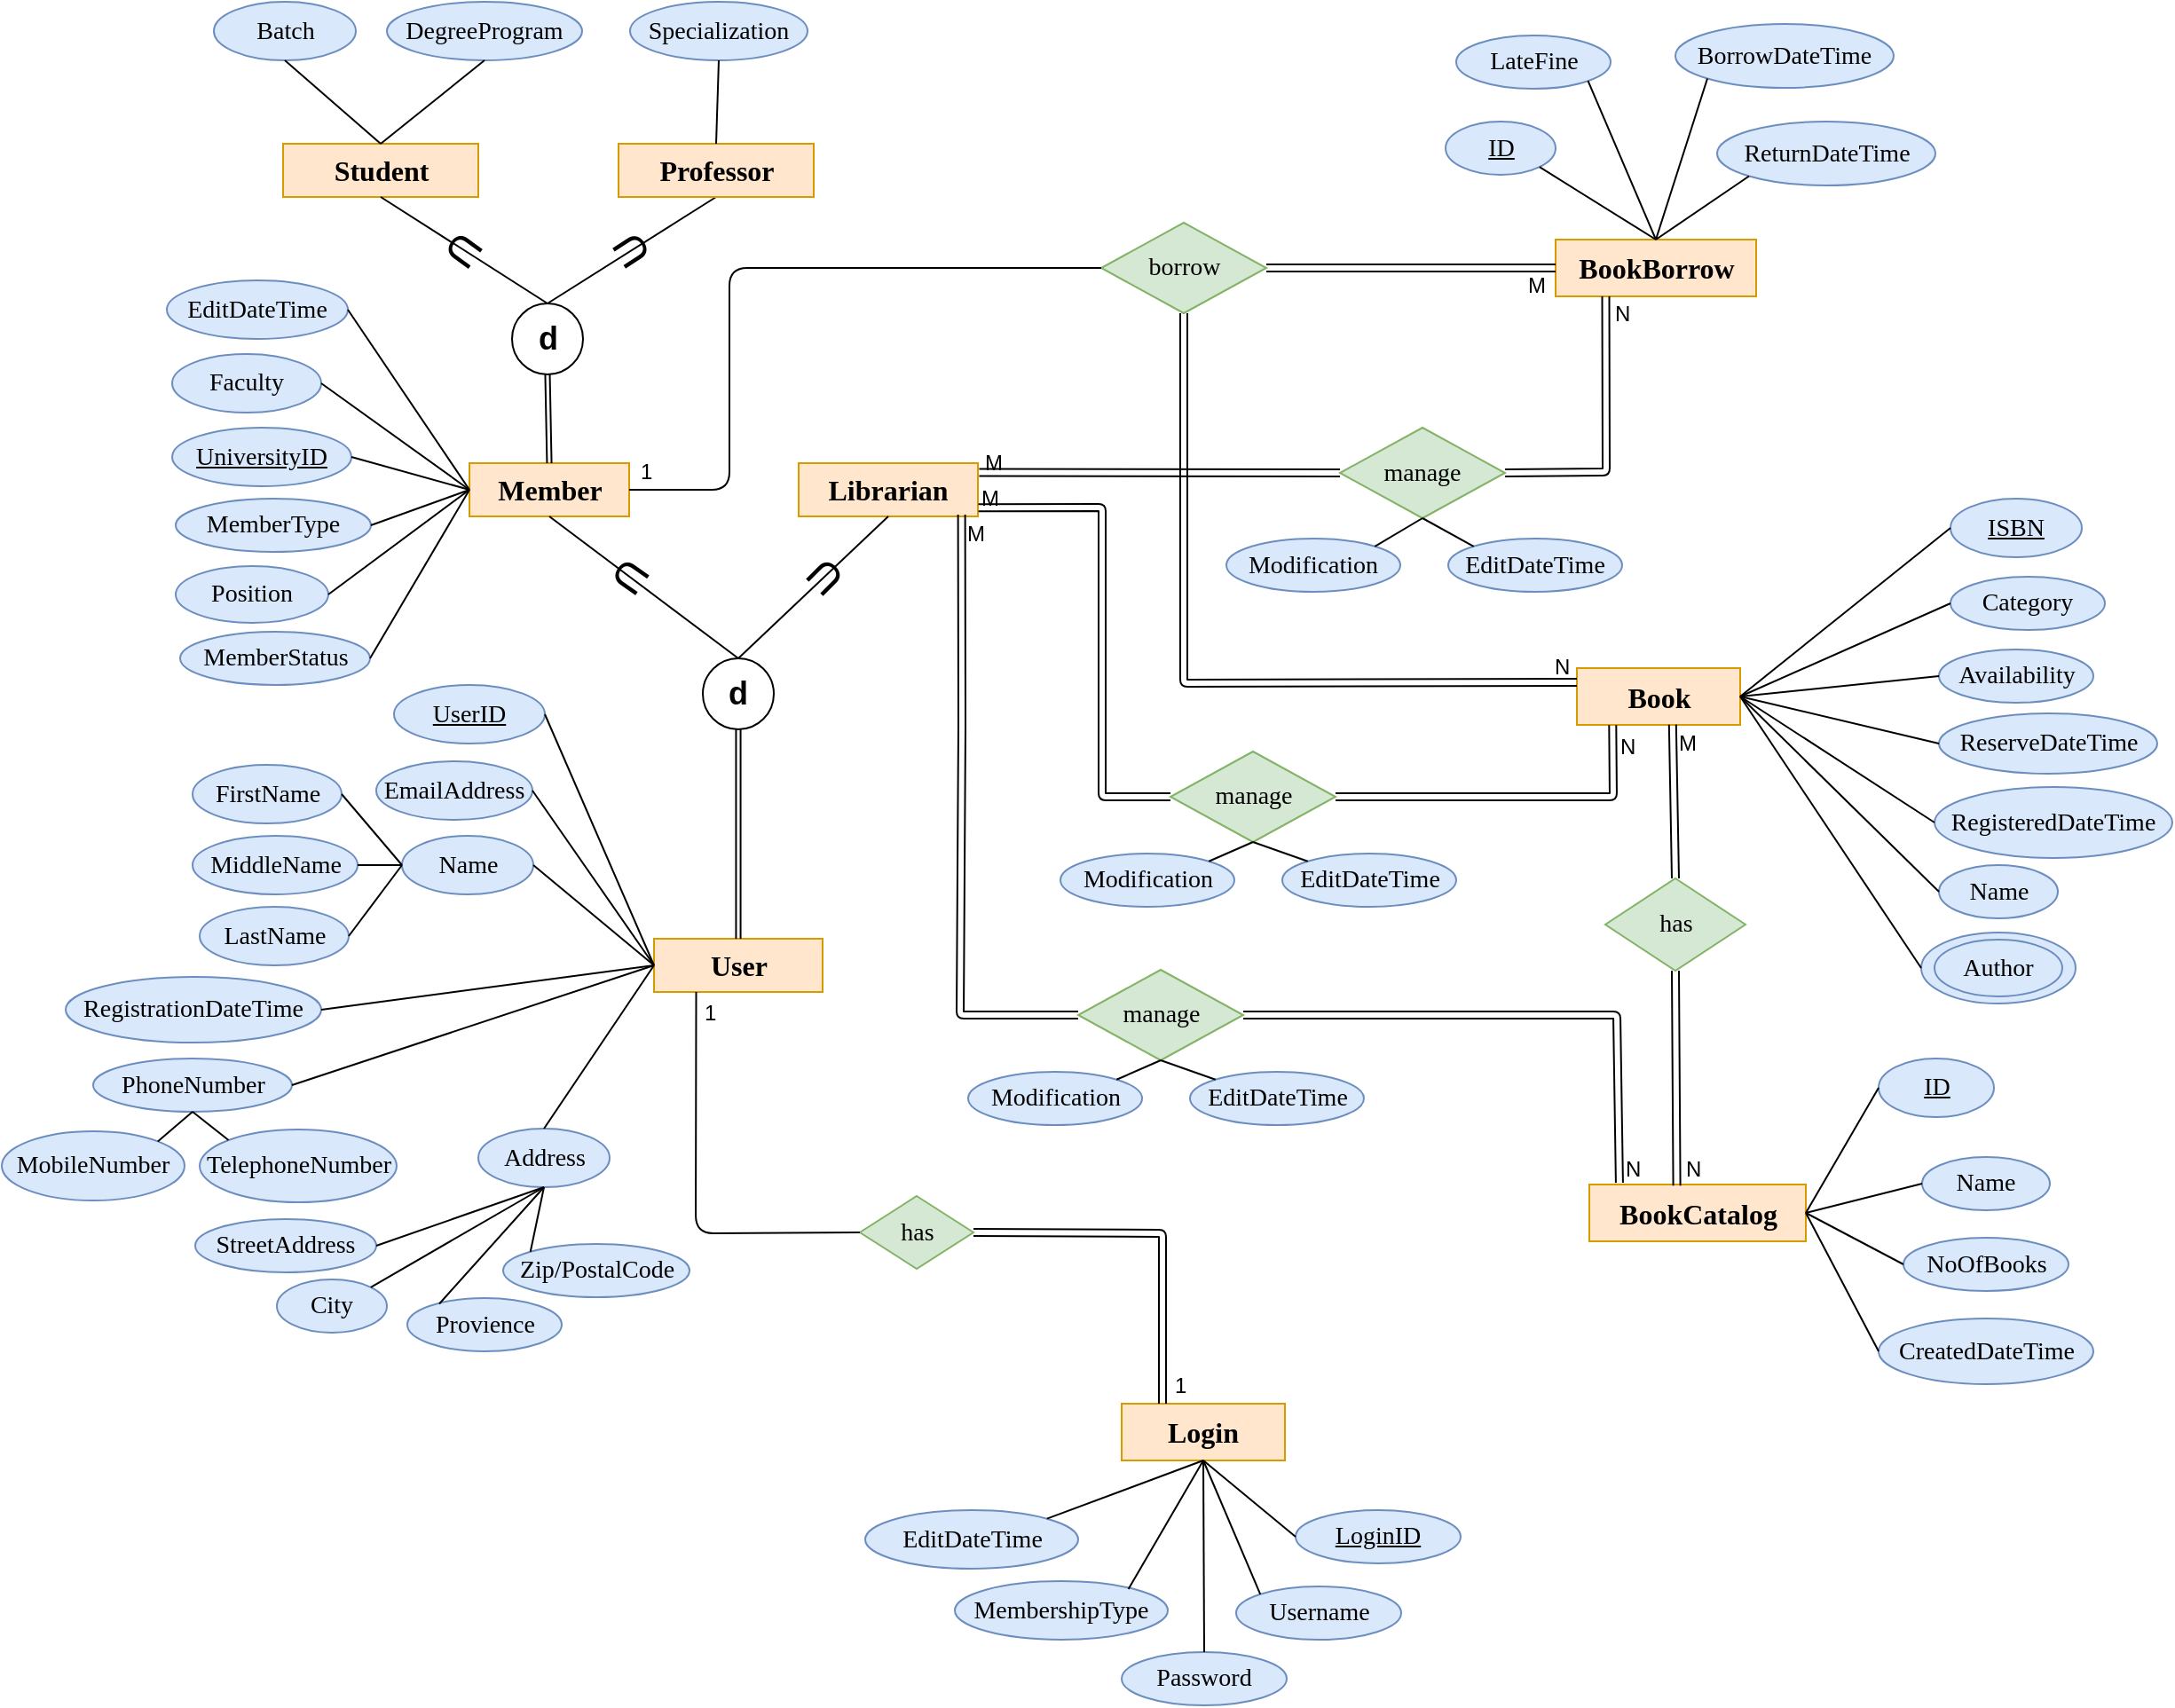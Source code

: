 <mxfile version="12.2.2" type="device" pages="1"><diagram id="SJPYlTRgL_fRr1sSaaFf" name="Page-1"><mxGraphModel dx="805" dy="2462" grid="1" gridSize="10" guides="1" tooltips="1" connect="1" arrows="1" fold="1" page="1" pageScale="1" pageWidth="1250" pageHeight="1000" math="0" shadow="0"><root><mxCell id="0"/><mxCell id="1" parent="0"/><mxCell id="K8AXqXCCNURyoByVqQwk-1" value="User" style="rounded=0;whiteSpace=wrap;html=1;fontFamily=Times New Roman;fontSize=16;fillColor=#ffe6cc;strokeColor=#d79b00;fontStyle=1" parent="1" vertex="1"><mxGeometry x="376.5" y="-1452" width="95" height="30" as="geometry"/></mxCell><mxCell id="K8AXqXCCNURyoByVqQwk-73" value="Student" style="rounded=0;whiteSpace=wrap;html=1;fontFamily=Times New Roman;fontSize=16;fillColor=#ffe6cc;strokeColor=#d79b00;fontStyle=1" parent="1" vertex="1"><mxGeometry x="167.5" y="-1900" width="110" height="30" as="geometry"/></mxCell><mxCell id="K8AXqXCCNURyoByVqQwk-75" value="&lt;b&gt;&lt;font style=&quot;font-size: 18px&quot;&gt;d&lt;/font&gt;&lt;/b&gt;" style="ellipse;whiteSpace=wrap;html=1;aspect=fixed;" parent="1" vertex="1"><mxGeometry x="404" y="-1610" width="40" height="40" as="geometry"/></mxCell><mxCell id="K8AXqXCCNURyoByVqQwk-76" value="" style="shape=link;html=1;exitX=0.5;exitY=0;exitDx=0;exitDy=0;entryX=0.5;entryY=1;entryDx=0;entryDy=0;width=2.558;" parent="1" source="K8AXqXCCNURyoByVqQwk-1" target="K8AXqXCCNURyoByVqQwk-75" edge="1"><mxGeometry width="50" height="50" relative="1" as="geometry"><mxPoint x="414.5" y="-1497.5" as="sourcePoint"/><mxPoint x="675.5" y="-1659.5" as="targetPoint"/></mxGeometry></mxCell><mxCell id="K8AXqXCCNURyoByVqQwk-77" value="" style="endArrow=none;html=1;exitX=0.5;exitY=0;exitDx=0;exitDy=0;entryX=0.5;entryY=1;entryDx=0;entryDy=0;" parent="1" source="9V0ZGTmHOOBLSpqEcaeH-15" target="9V0ZGTmHOOBLSpqEcaeH-3" edge="1"><mxGeometry width="50" height="50" relative="1" as="geometry"><mxPoint x="555.5" y="-1609.5" as="sourcePoint"/><mxPoint x="504.5" y="-1682.5" as="targetPoint"/></mxGeometry></mxCell><mxCell id="K8AXqXCCNURyoByVqQwk-78" value="" style="endArrow=none;html=1;exitX=0.5;exitY=0;exitDx=0;exitDy=0;entryX=0.5;entryY=1;entryDx=0;entryDy=0;" parent="1" source="9V0ZGTmHOOBLSpqEcaeH-15" target="K8AXqXCCNURyoByVqQwk-73" edge="1"><mxGeometry width="50" height="50" relative="1" as="geometry"><mxPoint x="395.5" y="-1619.5" as="sourcePoint"/><mxPoint x="445.5" y="-1669.5" as="targetPoint"/></mxGeometry></mxCell><mxCell id="K8AXqXCCNURyoByVqQwk-79" value="&lt;font style=&quot;font-size: 24px&quot;&gt;U&lt;/font&gt;" style="text;html=1;strokeColor=none;fillColor=none;align=center;verticalAlign=middle;whiteSpace=wrap;rounded=0;rotation=-123;" parent="1" vertex="1"><mxGeometry x="344" y="-1850" width="40" height="20" as="geometry"/></mxCell><mxCell id="9V0ZGTmHOOBLSpqEcaeH-3" value="Professor" style="rounded=0;whiteSpace=wrap;html=1;fontFamily=Times New Roman;fontSize=16;fillColor=#ffe6cc;strokeColor=#d79b00;fontStyle=1" parent="1" vertex="1"><mxGeometry x="356.5" y="-1900" width="110" height="30" as="geometry"/></mxCell><mxCell id="9V0ZGTmHOOBLSpqEcaeH-4" value="Librarian" style="rounded=0;whiteSpace=wrap;html=1;fontFamily=Times New Roman;fontSize=16;fillColor=#ffe6cc;strokeColor=#d79b00;fontStyle=1" parent="1" vertex="1"><mxGeometry x="458" y="-1720" width="101" height="30" as="geometry"/></mxCell><mxCell id="9V0ZGTmHOOBLSpqEcaeH-7" value="" style="endArrow=none;html=1;entryX=0.5;entryY=1;entryDx=0;entryDy=0;exitX=0.5;exitY=0;exitDx=0;exitDy=0;" parent="1" source="K8AXqXCCNURyoByVqQwk-75" target="9V0ZGTmHOOBLSpqEcaeH-4" edge="1"><mxGeometry width="50" height="50" relative="1" as="geometry"><mxPoint x="439" y="-1610" as="sourcePoint"/><mxPoint x="434.0" y="-1690" as="targetPoint"/></mxGeometry></mxCell><mxCell id="9V0ZGTmHOOBLSpqEcaeH-8" value="&lt;font style=&quot;font-size: 24px&quot;&gt;U&lt;/font&gt;" style="text;html=1;strokeColor=none;fillColor=none;align=center;verticalAlign=middle;whiteSpace=wrap;rounded=0;rotation=-135;direction=south;" parent="1" vertex="1"><mxGeometry x="463" y="-1676" width="20" height="40" as="geometry"/></mxCell><mxCell id="9V0ZGTmHOOBLSpqEcaeH-9" value="Batch" style="ellipse;whiteSpace=wrap;html=1;fontFamily=Times New Roman;fontSize=14;fillColor=#dae8fc;strokeColor=#6c8ebf;" parent="1" vertex="1"><mxGeometry x="128.5" y="-1980" width="80" height="33" as="geometry"/></mxCell><mxCell id="9V0ZGTmHOOBLSpqEcaeH-10" value="DegreeProgram" style="ellipse;whiteSpace=wrap;html=1;fontFamily=Times New Roman;fontSize=14;fillColor=#dae8fc;strokeColor=#6c8ebf;" parent="1" vertex="1"><mxGeometry x="226" y="-1980" width="110" height="33" as="geometry"/></mxCell><mxCell id="9V0ZGTmHOOBLSpqEcaeH-11" value="Specialization" style="ellipse;whiteSpace=wrap;html=1;fontFamily=Times New Roman;fontSize=14;fillColor=#dae8fc;strokeColor=#6c8ebf;" parent="1" vertex="1"><mxGeometry x="363" y="-1980" width="100" height="33" as="geometry"/></mxCell><mxCell id="9V0ZGTmHOOBLSpqEcaeH-12" value="Member" style="rounded=0;whiteSpace=wrap;html=1;fontFamily=Times New Roman;fontSize=16;fillColor=#ffe6cc;strokeColor=#d79b00;fontStyle=1" parent="1" vertex="1"><mxGeometry x="272.5" y="-1720" width="90" height="30" as="geometry"/></mxCell><mxCell id="9V0ZGTmHOOBLSpqEcaeH-13" value="" style="endArrow=none;html=1;exitX=0.5;exitY=0;exitDx=0;exitDy=0;entryX=0.5;entryY=1;entryDx=0;entryDy=0;" parent="1" source="K8AXqXCCNURyoByVqQwk-75" target="9V0ZGTmHOOBLSpqEcaeH-12" edge="1"><mxGeometry width="50" height="50" relative="1" as="geometry"><mxPoint x="199.5" y="-1650" as="sourcePoint"/><mxPoint x="434" y="-1690" as="targetPoint"/></mxGeometry></mxCell><mxCell id="K8AXqXCCNURyoByVqQwk-80" value="&lt;font style=&quot;font-size: 24px&quot;&gt;U&lt;/font&gt;" style="text;html=1;strokeColor=none;fillColor=none;align=center;verticalAlign=middle;whiteSpace=wrap;rounded=0;rotation=125;" parent="1" vertex="1"><mxGeometry x="343" y="-1666" width="40" height="20" as="geometry"/></mxCell><mxCell id="9V0ZGTmHOOBLSpqEcaeH-15" value="&lt;b&gt;&lt;font style=&quot;font-size: 18px&quot;&gt;d&lt;/font&gt;&lt;/b&gt;" style="ellipse;whiteSpace=wrap;html=1;aspect=fixed;" parent="1" vertex="1"><mxGeometry x="296.5" y="-1810" width="40" height="40" as="geometry"/></mxCell><mxCell id="9V0ZGTmHOOBLSpqEcaeH-16" value="" style="shape=link;html=1;exitX=0.5;exitY=0;exitDx=0;exitDy=0;entryX=0.5;entryY=1;entryDx=0;entryDy=0;width=2.558;" parent="1" source="9V0ZGTmHOOBLSpqEcaeH-12" target="9V0ZGTmHOOBLSpqEcaeH-15" edge="1"><mxGeometry width="50" height="50" relative="1" as="geometry"><mxPoint x="179" y="-1613.5" as="sourcePoint"/><mxPoint x="430.5" y="-1775.5" as="targetPoint"/></mxGeometry></mxCell><mxCell id="9V0ZGTmHOOBLSpqEcaeH-18" value="&lt;font style=&quot;font-size: 24px&quot;&gt;U&lt;/font&gt;" style="text;html=1;strokeColor=none;fillColor=none;align=center;verticalAlign=middle;whiteSpace=wrap;rounded=0;rotation=126;" parent="1" vertex="1"><mxGeometry x="249" y="-1850" width="40" height="20" as="geometry"/></mxCell><mxCell id="9V0ZGTmHOOBLSpqEcaeH-19" value="Faculty" style="ellipse;whiteSpace=wrap;html=1;fontFamily=Times New Roman;fontSize=14;fillColor=#dae8fc;strokeColor=#6c8ebf;" parent="1" vertex="1"><mxGeometry x="105" y="-1781.5" width="84" height="33" as="geometry"/></mxCell><mxCell id="9V0ZGTmHOOBLSpqEcaeH-20" value="" style="endArrow=none;html=1;exitX=0;exitY=0.5;exitDx=0;exitDy=0;entryX=1;entryY=0.5;entryDx=0;entryDy=0;" parent="1" source="9V0ZGTmHOOBLSpqEcaeH-12" target="9V0ZGTmHOOBLSpqEcaeH-19" edge="1"><mxGeometry width="50" height="50" relative="1" as="geometry"><mxPoint x="434" y="-1600" as="sourcePoint"/><mxPoint x="326.5" y="-1670" as="targetPoint"/></mxGeometry></mxCell><mxCell id="9V0ZGTmHOOBLSpqEcaeH-22" value="&lt;u&gt;UniversityID&lt;/u&gt;" style="ellipse;whiteSpace=wrap;html=1;fontFamily=Times New Roman;fontSize=14;fillColor=#dae8fc;strokeColor=#6c8ebf;" parent="1" vertex="1"><mxGeometry x="105" y="-1740" width="101" height="33" as="geometry"/></mxCell><mxCell id="9V0ZGTmHOOBLSpqEcaeH-23" value="" style="endArrow=none;html=1;exitX=0;exitY=0.5;exitDx=0;exitDy=0;entryX=1;entryY=0.5;entryDx=0;entryDy=0;" parent="1" source="9V0ZGTmHOOBLSpqEcaeH-12" target="9V0ZGTmHOOBLSpqEcaeH-22" edge="1"><mxGeometry width="50" height="50" relative="1" as="geometry"><mxPoint x="277.0" y="-1690" as="sourcePoint"/><mxPoint x="252.0" y="-1726.5" as="targetPoint"/></mxGeometry></mxCell><mxCell id="9V0ZGTmHOOBLSpqEcaeH-24" value="Name" style="ellipse;whiteSpace=wrap;html=1;fontFamily=Times New Roman;fontSize=14;fillColor=#dae8fc;strokeColor=#6c8ebf;" parent="1" vertex="1"><mxGeometry x="234.5" y="-1510" width="74" height="33" as="geometry"/></mxCell><mxCell id="9V0ZGTmHOOBLSpqEcaeH-25" value="FirstName" style="ellipse;whiteSpace=wrap;html=1;fontFamily=Times New Roman;fontSize=14;fillColor=#dae8fc;strokeColor=#6c8ebf;" parent="1" vertex="1"><mxGeometry x="116.5" y="-1550" width="84" height="33" as="geometry"/></mxCell><mxCell id="9V0ZGTmHOOBLSpqEcaeH-26" value="MiddleName" style="ellipse;whiteSpace=wrap;html=1;fontFamily=Times New Roman;fontSize=14;fillColor=#dae8fc;strokeColor=#6c8ebf;" parent="1" vertex="1"><mxGeometry x="116.5" y="-1510" width="93" height="33" as="geometry"/></mxCell><mxCell id="9V0ZGTmHOOBLSpqEcaeH-27" value="LastName" style="ellipse;whiteSpace=wrap;html=1;fontFamily=Times New Roman;fontSize=14;fillColor=#dae8fc;strokeColor=#6c8ebf;" parent="1" vertex="1"><mxGeometry x="120.5" y="-1470" width="84" height="33" as="geometry"/></mxCell><mxCell id="9V0ZGTmHOOBLSpqEcaeH-28" value="MemberStatus" style="ellipse;whiteSpace=wrap;html=1;fontFamily=Times New Roman;fontSize=14;fillColor=#dae8fc;strokeColor=#6c8ebf;" parent="1" vertex="1"><mxGeometry x="109.5" y="-1625" width="107" height="30" as="geometry"/></mxCell><mxCell id="9V0ZGTmHOOBLSpqEcaeH-29" value="Address" style="ellipse;whiteSpace=wrap;html=1;fontFamily=Times New Roman;fontSize=14;fillColor=#dae8fc;strokeColor=#6c8ebf;" parent="1" vertex="1"><mxGeometry x="277.5" y="-1345" width="74" height="33" as="geometry"/></mxCell><mxCell id="9V0ZGTmHOOBLSpqEcaeH-32" value="StreetAddress" style="ellipse;whiteSpace=wrap;html=1;fontFamily=Times New Roman;fontSize=14;fillColor=#dae8fc;strokeColor=#6c8ebf;" parent="1" vertex="1"><mxGeometry x="118" y="-1294" width="102" height="30" as="geometry"/></mxCell><mxCell id="9V0ZGTmHOOBLSpqEcaeH-33" value="City" style="ellipse;whiteSpace=wrap;html=1;fontFamily=Times New Roman;fontSize=14;fillColor=#dae8fc;strokeColor=#6c8ebf;" parent="1" vertex="1"><mxGeometry x="164" y="-1260" width="62" height="30" as="geometry"/></mxCell><mxCell id="9V0ZGTmHOOBLSpqEcaeH-34" value="Provience" style="ellipse;whiteSpace=wrap;html=1;fontFamily=Times New Roman;fontSize=14;fillColor=#dae8fc;strokeColor=#6c8ebf;" parent="1" vertex="1"><mxGeometry x="237.5" y="-1249.5" width="87" height="30" as="geometry"/></mxCell><mxCell id="9V0ZGTmHOOBLSpqEcaeH-35" value="Zip/PostalCode" style="ellipse;whiteSpace=wrap;html=1;fontFamily=Times New Roman;fontSize=14;fillColor=#dae8fc;strokeColor=#6c8ebf;" parent="1" vertex="1"><mxGeometry x="291.5" y="-1280" width="105" height="30" as="geometry"/></mxCell><mxCell id="9V0ZGTmHOOBLSpqEcaeH-36" value="" style="endArrow=none;html=1;exitX=0.207;exitY=0.108;exitDx=0;exitDy=0;entryX=0.5;entryY=1;entryDx=0;entryDy=0;exitPerimeter=0;" parent="1" source="9V0ZGTmHOOBLSpqEcaeH-34" target="9V0ZGTmHOOBLSpqEcaeH-29" edge="1"><mxGeometry width="50" height="50" relative="1" as="geometry"><mxPoint x="239.5" y="-1516.5" as="sourcePoint"/><mxPoint x="132" y="-1586.5" as="targetPoint"/></mxGeometry></mxCell><mxCell id="9V0ZGTmHOOBLSpqEcaeH-37" value="" style="endArrow=none;html=1;exitX=0;exitY=0;exitDx=0;exitDy=0;entryX=0.5;entryY=1;entryDx=0;entryDy=0;" parent="1" source="9V0ZGTmHOOBLSpqEcaeH-35" target="9V0ZGTmHOOBLSpqEcaeH-29" edge="1"><mxGeometry width="50" height="50" relative="1" as="geometry"><mxPoint x="307.509" y="-1233.26" as="sourcePoint"/><mxPoint x="281.5" y="-1297.0" as="targetPoint"/></mxGeometry></mxCell><mxCell id="9V0ZGTmHOOBLSpqEcaeH-38" value="" style="endArrow=none;html=1;exitX=1;exitY=0;exitDx=0;exitDy=0;entryX=0.5;entryY=1;entryDx=0;entryDy=0;" parent="1" source="9V0ZGTmHOOBLSpqEcaeH-33" target="9V0ZGTmHOOBLSpqEcaeH-29" edge="1"><mxGeometry width="50" height="50" relative="1" as="geometry"><mxPoint x="333.261" y="-1271.928" as="sourcePoint"/><mxPoint x="281.5" y="-1297.0" as="targetPoint"/></mxGeometry></mxCell><mxCell id="9V0ZGTmHOOBLSpqEcaeH-39" value="" style="endArrow=none;html=1;exitX=1;exitY=0.5;exitDx=0;exitDy=0;entryX=0.5;entryY=1;entryDx=0;entryDy=0;" parent="1" source="9V0ZGTmHOOBLSpqEcaeH-32" target="9V0ZGTmHOOBLSpqEcaeH-29" edge="1"><mxGeometry width="50" height="50" relative="1" as="geometry"><mxPoint x="267.57" y="-1232.034" as="sourcePoint"/><mxPoint x="281.5" y="-1297.0" as="targetPoint"/></mxGeometry></mxCell><mxCell id="9V0ZGTmHOOBLSpqEcaeH-40" value="" style="endArrow=none;html=1;exitX=1;exitY=0.5;exitDx=0;exitDy=0;entryX=0;entryY=0.5;entryDx=0;entryDy=0;" parent="1" source="9V0ZGTmHOOBLSpqEcaeH-25" target="9V0ZGTmHOOBLSpqEcaeH-24" edge="1"><mxGeometry width="50" height="50" relative="1" as="geometry"><mxPoint x="388.46" y="-1375.488" as="sourcePoint"/><mxPoint x="436" y="-1400.5" as="targetPoint"/></mxGeometry></mxCell><mxCell id="9V0ZGTmHOOBLSpqEcaeH-41" value="" style="endArrow=none;html=1;exitX=1;exitY=0.5;exitDx=0;exitDy=0;entryX=0;entryY=0.5;entryDx=0;entryDy=0;" parent="1" source="9V0ZGTmHOOBLSpqEcaeH-26" target="9V0ZGTmHOOBLSpqEcaeH-24" edge="1"><mxGeometry width="50" height="50" relative="1" as="geometry"><mxPoint x="210.5" y="-1536.5" as="sourcePoint"/><mxPoint x="245.0" y="-1513.5" as="targetPoint"/></mxGeometry></mxCell><mxCell id="9V0ZGTmHOOBLSpqEcaeH-42" value="" style="endArrow=none;html=1;exitX=1;exitY=0.5;exitDx=0;exitDy=0;entryX=0;entryY=0.5;entryDx=0;entryDy=0;" parent="1" source="9V0ZGTmHOOBLSpqEcaeH-27" target="9V0ZGTmHOOBLSpqEcaeH-24" edge="1"><mxGeometry width="50" height="50" relative="1" as="geometry"><mxPoint x="219.5" y="-1483.5" as="sourcePoint"/><mxPoint x="245.0" y="-1513.5" as="targetPoint"/></mxGeometry></mxCell><mxCell id="9V0ZGTmHOOBLSpqEcaeH-43" value="EmailAddress" style="ellipse;whiteSpace=wrap;html=1;fontFamily=Times New Roman;fontSize=14;fillColor=#dae8fc;strokeColor=#6c8ebf;" parent="1" vertex="1"><mxGeometry x="220" y="-1552" width="88" height="33" as="geometry"/></mxCell><mxCell id="9V0ZGTmHOOBLSpqEcaeH-44" value="EditDateTime" style="ellipse;whiteSpace=wrap;html=1;fontFamily=Times New Roman;fontSize=14;fillColor=#dae8fc;strokeColor=#6c8ebf;" parent="1" vertex="1"><mxGeometry x="102" y="-1823" width="102" height="33" as="geometry"/></mxCell><mxCell id="9V0ZGTmHOOBLSpqEcaeH-45" value="MemberType" style="ellipse;whiteSpace=wrap;html=1;fontFamily=Times New Roman;fontSize=14;fillColor=#dae8fc;strokeColor=#6c8ebf;" parent="1" vertex="1"><mxGeometry x="107" y="-1700" width="110" height="30" as="geometry"/></mxCell><mxCell id="9V0ZGTmHOOBLSpqEcaeH-46" value="PhoneNumber" style="ellipse;whiteSpace=wrap;html=1;fontFamily=Times New Roman;fontSize=14;fillColor=#dae8fc;strokeColor=#6c8ebf;" parent="1" vertex="1"><mxGeometry x="60.5" y="-1384.5" width="112" height="30" as="geometry"/></mxCell><mxCell id="9V0ZGTmHOOBLSpqEcaeH-47" value="MobileNumber" style="ellipse;whiteSpace=wrap;html=1;fontFamily=Times New Roman;fontSize=14;fillColor=#dae8fc;strokeColor=#6c8ebf;" parent="1" vertex="1"><mxGeometry x="9" y="-1343.5" width="103" height="39" as="geometry"/></mxCell><mxCell id="9V0ZGTmHOOBLSpqEcaeH-48" value="TelephoneNumber" style="ellipse;whiteSpace=wrap;html=1;fontFamily=Times New Roman;fontSize=14;fillColor=#dae8fc;strokeColor=#6c8ebf;" parent="1" vertex="1"><mxGeometry x="120.5" y="-1344.5" width="111" height="41" as="geometry"/></mxCell><mxCell id="9V0ZGTmHOOBLSpqEcaeH-49" value="" style="endArrow=none;html=1;exitX=1;exitY=0;exitDx=0;exitDy=0;entryX=0.5;entryY=1;entryDx=0;entryDy=0;" parent="1" source="9V0ZGTmHOOBLSpqEcaeH-47" target="9V0ZGTmHOOBLSpqEcaeH-46" edge="1"><mxGeometry width="50" height="50" relative="1" as="geometry"><mxPoint x="116.693" y="-1335.023" as="sourcePoint"/><mxPoint x="157" y="-1354.5" as="targetPoint"/></mxGeometry></mxCell><mxCell id="9V0ZGTmHOOBLSpqEcaeH-50" value="" style="endArrow=none;html=1;exitX=0;exitY=0;exitDx=0;exitDy=0;entryX=0.5;entryY=1;entryDx=0;entryDy=0;" parent="1" source="9V0ZGTmHOOBLSpqEcaeH-48" target="9V0ZGTmHOOBLSpqEcaeH-46" edge="1"><mxGeometry width="50" height="50" relative="1" as="geometry"><mxPoint x="126.017" y="-1315.007" as="sourcePoint"/><mxPoint x="157" y="-1354.5" as="targetPoint"/></mxGeometry></mxCell><mxCell id="9V0ZGTmHOOBLSpqEcaeH-51" value="RegistrationDateTime" style="ellipse;whiteSpace=wrap;html=1;fontFamily=Times New Roman;fontSize=14;fillColor=#dae8fc;strokeColor=#6c8ebf;" parent="1" vertex="1"><mxGeometry x="45" y="-1430.5" width="144" height="37" as="geometry"/></mxCell><mxCell id="9V0ZGTmHOOBLSpqEcaeH-52" value="Position" style="ellipse;whiteSpace=wrap;html=1;fontFamily=Times New Roman;fontSize=14;fillColor=#dae8fc;strokeColor=#6c8ebf;" parent="1" vertex="1"><mxGeometry x="107" y="-1662" width="86" height="32" as="geometry"/></mxCell><mxCell id="9V0ZGTmHOOBLSpqEcaeH-55" value="&lt;u&gt;UserID&lt;/u&gt;" style="ellipse;whiteSpace=wrap;html=1;fontFamily=Times New Roman;fontSize=14;fillColor=#dae8fc;strokeColor=#6c8ebf;" parent="1" vertex="1"><mxGeometry x="230" y="-1595" width="85" height="33" as="geometry"/></mxCell><mxCell id="9V0ZGTmHOOBLSpqEcaeH-56" value="" style="endArrow=none;html=1;exitX=0;exitY=0.5;exitDx=0;exitDy=0;entryX=1;entryY=0.5;entryDx=0;entryDy=0;" parent="1" source="K8AXqXCCNURyoByVqQwk-1" target="9V0ZGTmHOOBLSpqEcaeH-55" edge="1"><mxGeometry width="50" height="50" relative="1" as="geometry"><mxPoint x="277.0" y="-1690" as="sourcePoint"/><mxPoint x="259.0" y="-1660.0" as="targetPoint"/></mxGeometry></mxCell><mxCell id="9V0ZGTmHOOBLSpqEcaeH-57" value="" style="endArrow=none;html=1;entryX=1;entryY=0.5;entryDx=0;entryDy=0;exitX=0;exitY=0.5;exitDx=0;exitDy=0;" parent="1" source="9V0ZGTmHOOBLSpqEcaeH-12" target="9V0ZGTmHOOBLSpqEcaeH-44" edge="1"><mxGeometry width="50" height="50" relative="1" as="geometry"><mxPoint x="259" y="-1690" as="sourcePoint"/><mxPoint x="199.0" y="-1755.0" as="targetPoint"/></mxGeometry></mxCell><mxCell id="9V0ZGTmHOOBLSpqEcaeH-58" value="" style="endArrow=none;html=1;entryX=1;entryY=0.5;entryDx=0;entryDy=0;exitX=0;exitY=0.5;exitDx=0;exitDy=0;" parent="1" source="9V0ZGTmHOOBLSpqEcaeH-12" target="9V0ZGTmHOOBLSpqEcaeH-45" edge="1"><mxGeometry width="50" height="50" relative="1" as="geometry"><mxPoint x="277.0" y="-1690" as="sourcePoint"/><mxPoint x="214.0" y="-1796.5" as="targetPoint"/></mxGeometry></mxCell><mxCell id="9V0ZGTmHOOBLSpqEcaeH-59" value="" style="endArrow=none;html=1;entryX=1;entryY=0.5;entryDx=0;entryDy=0;exitX=0;exitY=0.5;exitDx=0;exitDy=0;" parent="1" source="9V0ZGTmHOOBLSpqEcaeH-12" target="9V0ZGTmHOOBLSpqEcaeH-52" edge="1"><mxGeometry width="50" height="50" relative="1" as="geometry"><mxPoint x="277.0" y="-1690" as="sourcePoint"/><mxPoint x="227.0" y="-1675" as="targetPoint"/></mxGeometry></mxCell><mxCell id="9V0ZGTmHOOBLSpqEcaeH-60" value="" style="endArrow=none;html=1;entryX=1;entryY=0.5;entryDx=0;entryDy=0;exitX=0;exitY=0.5;exitDx=0;exitDy=0;" parent="1" source="9V0ZGTmHOOBLSpqEcaeH-12" target="9V0ZGTmHOOBLSpqEcaeH-28" edge="1"><mxGeometry width="50" height="50" relative="1" as="geometry"><mxPoint x="277.0" y="-1690" as="sourcePoint"/><mxPoint x="203.0" y="-1636.0" as="targetPoint"/></mxGeometry></mxCell><mxCell id="9V0ZGTmHOOBLSpqEcaeH-61" value="" style="endArrow=none;html=1;exitX=0;exitY=0.5;exitDx=0;exitDy=0;entryX=1;entryY=0.5;entryDx=0;entryDy=0;" parent="1" source="K8AXqXCCNURyoByVqQwk-1" target="9V0ZGTmHOOBLSpqEcaeH-43" edge="1"><mxGeometry width="50" height="50" relative="1" as="geometry"><mxPoint x="384" y="-1420.5" as="sourcePoint"/><mxPoint x="325.0" y="-1568.5" as="targetPoint"/><Array as="points"/></mxGeometry></mxCell><mxCell id="9V0ZGTmHOOBLSpqEcaeH-62" value="" style="endArrow=none;html=1;entryX=1;entryY=0.5;entryDx=0;entryDy=0;exitX=0;exitY=0.5;exitDx=0;exitDy=0;" parent="1" source="K8AXqXCCNURyoByVqQwk-1" target="9V0ZGTmHOOBLSpqEcaeH-24" edge="1"><mxGeometry width="50" height="50" relative="1" as="geometry"><mxPoint x="339" y="-1410" as="sourcePoint"/><mxPoint x="335.0" y="-1558.5" as="targetPoint"/></mxGeometry></mxCell><mxCell id="9V0ZGTmHOOBLSpqEcaeH-63" value="" style="endArrow=none;html=1;entryX=1;entryY=0.5;entryDx=0;entryDy=0;exitX=0;exitY=0.5;exitDx=0;exitDy=0;" parent="1" source="K8AXqXCCNURyoByVqQwk-1" target="9V0ZGTmHOOBLSpqEcaeH-46" edge="1"><mxGeometry width="50" height="50" relative="1" as="geometry"><mxPoint x="374" y="-1410.5" as="sourcePoint"/><mxPoint x="318.5" y="-1463.5" as="targetPoint"/></mxGeometry></mxCell><mxCell id="9V0ZGTmHOOBLSpqEcaeH-64" value="" style="endArrow=none;html=1;entryX=0.5;entryY=0;entryDx=0;entryDy=0;exitX=0;exitY=0.5;exitDx=0;exitDy=0;" parent="1" source="K8AXqXCCNURyoByVqQwk-1" target="9V0ZGTmHOOBLSpqEcaeH-29" edge="1"><mxGeometry width="50" height="50" relative="1" as="geometry"><mxPoint x="374" y="-1410.5" as="sourcePoint"/><mxPoint x="149.5" y="-1385.5" as="targetPoint"/></mxGeometry></mxCell><mxCell id="9V0ZGTmHOOBLSpqEcaeH-65" value="" style="endArrow=none;html=1;entryX=1;entryY=0.5;entryDx=0;entryDy=0;exitX=0;exitY=0.5;exitDx=0;exitDy=0;" parent="1" source="K8AXqXCCNURyoByVqQwk-1" target="9V0ZGTmHOOBLSpqEcaeH-51" edge="1"><mxGeometry width="50" height="50" relative="1" as="geometry"><mxPoint x="384" y="-1420.5" as="sourcePoint"/><mxPoint x="166.0" y="-1362" as="targetPoint"/></mxGeometry></mxCell><mxCell id="9V0ZGTmHOOBLSpqEcaeH-66" value="" style="endArrow=none;html=1;exitX=0.5;exitY=0;exitDx=0;exitDy=0;entryX=0.5;entryY=1;entryDx=0;entryDy=0;" parent="1" source="K8AXqXCCNURyoByVqQwk-73" target="9V0ZGTmHOOBLSpqEcaeH-10" edge="1"><mxGeometry width="50" height="50" relative="1" as="geometry"><mxPoint x="326.5" y="-1800" as="sourcePoint"/><mxPoint x="233.5" y="-1860" as="targetPoint"/></mxGeometry></mxCell><mxCell id="9V0ZGTmHOOBLSpqEcaeH-67" value="" style="endArrow=none;html=1;exitX=0.5;exitY=0;exitDx=0;exitDy=0;entryX=0.5;entryY=1;entryDx=0;entryDy=0;" parent="1" source="K8AXqXCCNURyoByVqQwk-73" target="9V0ZGTmHOOBLSpqEcaeH-9" edge="1"><mxGeometry width="50" height="50" relative="1" as="geometry"><mxPoint x="233.5" y="-1900" as="sourcePoint"/><mxPoint x="291" y="-1937" as="targetPoint"/></mxGeometry></mxCell><mxCell id="9V0ZGTmHOOBLSpqEcaeH-68" value="" style="endArrow=none;html=1;exitX=0.5;exitY=0;exitDx=0;exitDy=0;entryX=0.5;entryY=1;entryDx=0;entryDy=0;" parent="1" source="9V0ZGTmHOOBLSpqEcaeH-3" target="9V0ZGTmHOOBLSpqEcaeH-11" edge="1"><mxGeometry width="50" height="50" relative="1" as="geometry"><mxPoint x="233.5" y="-1900" as="sourcePoint"/><mxPoint x="178.5" y="-1937" as="targetPoint"/></mxGeometry></mxCell><mxCell id="9V0ZGTmHOOBLSpqEcaeH-70" value="Book" style="rounded=0;whiteSpace=wrap;html=1;fontFamily=Times New Roman;fontSize=16;fillColor=#ffe6cc;strokeColor=#d79b00;fontStyle=1" parent="1" vertex="1"><mxGeometry x="896.5" y="-1604.5" width="92" height="32" as="geometry"/></mxCell><mxCell id="9V0ZGTmHOOBLSpqEcaeH-71" value="&lt;u&gt;ISBN&lt;/u&gt;" style="ellipse;whiteSpace=wrap;html=1;fontFamily=Times New Roman;fontSize=14;fillColor=#dae8fc;strokeColor=#6c8ebf;" parent="1" vertex="1"><mxGeometry x="1107" y="-1700" width="74" height="33" as="geometry"/></mxCell><mxCell id="9V0ZGTmHOOBLSpqEcaeH-73" value="Login" style="rounded=0;whiteSpace=wrap;html=1;fontFamily=Times New Roman;fontSize=16;fillColor=#ffe6cc;strokeColor=#d79b00;fontStyle=1" parent="1" vertex="1"><mxGeometry x="640" y="-1190" width="92" height="32" as="geometry"/></mxCell><mxCell id="9V0ZGTmHOOBLSpqEcaeH-74" value="Name" style="ellipse;whiteSpace=wrap;html=1;fontFamily=Times New Roman;fontSize=14;fillColor=#dae8fc;strokeColor=#6c8ebf;" parent="1" vertex="1"><mxGeometry x="1100.5" y="-1493.5" width="67" height="30" as="geometry"/></mxCell><mxCell id="9V0ZGTmHOOBLSpqEcaeH-75" value="ReserveDateTime" style="ellipse;whiteSpace=wrap;html=1;fontFamily=Times New Roman;fontSize=14;fillColor=#dae8fc;strokeColor=#6c8ebf;" parent="1" vertex="1"><mxGeometry x="1100.5" y="-1579" width="123" height="34" as="geometry"/></mxCell><mxCell id="9V0ZGTmHOOBLSpqEcaeH-76" value="Availability" style="ellipse;whiteSpace=wrap;html=1;fontFamily=Times New Roman;fontSize=14;fillColor=#dae8fc;strokeColor=#6c8ebf;" parent="1" vertex="1"><mxGeometry x="1100.5" y="-1615" width="87" height="30" as="geometry"/></mxCell><mxCell id="9V0ZGTmHOOBLSpqEcaeH-77" value="RegisteredDateTime" style="ellipse;whiteSpace=wrap;html=1;fontFamily=Times New Roman;fontSize=14;fillColor=#dae8fc;strokeColor=#6c8ebf;" parent="1" vertex="1"><mxGeometry x="1098" y="-1537.5" width="134" height="40" as="geometry"/></mxCell><mxCell id="9V0ZGTmHOOBLSpqEcaeH-78" value="" style="ellipse;whiteSpace=wrap;html=1;fontFamily=Times New Roman;fontSize=14;fillColor=#dae8fc;strokeColor=#6c8ebf;" parent="1" vertex="1"><mxGeometry x="1090.5" y="-1455.5" width="87" height="40" as="geometry"/></mxCell><mxCell id="9V0ZGTmHOOBLSpqEcaeH-79" value="Author" style="ellipse;whiteSpace=wrap;html=1;fontFamily=Times New Roman;fontSize=14;fillColor=#dae8fc;strokeColor=#6c8ebf;" parent="1" vertex="1"><mxGeometry x="1098" y="-1451.5" width="72" height="32" as="geometry"/></mxCell><mxCell id="9V0ZGTmHOOBLSpqEcaeH-81" value="" style="endArrow=none;html=1;exitX=1;exitY=0.5;exitDx=0;exitDy=0;entryX=0;entryY=0.5;entryDx=0;entryDy=0;" parent="1" source="9V0ZGTmHOOBLSpqEcaeH-70" target="9V0ZGTmHOOBLSpqEcaeH-75" edge="1"><mxGeometry width="50" height="50" relative="1" as="geometry"><mxPoint x="836" y="-1528" as="sourcePoint"/><mxPoint x="774.5" y="-1669.5" as="targetPoint"/></mxGeometry></mxCell><mxCell id="9V0ZGTmHOOBLSpqEcaeH-82" value="" style="endArrow=none;html=1;exitX=1;exitY=0.5;exitDx=0;exitDy=0;entryX=0;entryY=0.5;entryDx=0;entryDy=0;" parent="1" source="9V0ZGTmHOOBLSpqEcaeH-70" target="9V0ZGTmHOOBLSpqEcaeH-77" edge="1"><mxGeometry width="50" height="50" relative="1" as="geometry"><mxPoint x="952.5" y="-1594.5" as="sourcePoint"/><mxPoint x="900" y="-1720.5" as="targetPoint"/></mxGeometry></mxCell><mxCell id="9V0ZGTmHOOBLSpqEcaeH-84" value="" style="endArrow=none;html=1;exitX=1;exitY=0.5;exitDx=0;exitDy=0;entryX=0;entryY=0.5;entryDx=0;entryDy=0;" parent="1" source="9V0ZGTmHOOBLSpqEcaeH-70" target="9V0ZGTmHOOBLSpqEcaeH-74" edge="1"><mxGeometry width="50" height="50" relative="1" as="geometry"><mxPoint x="952.5" y="-1594.5" as="sourcePoint"/><mxPoint x="1033.5" y="-1717.5" as="targetPoint"/></mxGeometry></mxCell><mxCell id="9V0ZGTmHOOBLSpqEcaeH-85" value="" style="endArrow=none;html=1;exitX=1;exitY=0.5;exitDx=0;exitDy=0;entryX=0;entryY=0.5;entryDx=0;entryDy=0;" parent="1" source="9V0ZGTmHOOBLSpqEcaeH-70" target="9V0ZGTmHOOBLSpqEcaeH-78" edge="1"><mxGeometry width="50" height="50" relative="1" as="geometry"><mxPoint x="952.5" y="-1594.5" as="sourcePoint"/><mxPoint x="1052.039" y="-1676.517" as="targetPoint"/></mxGeometry></mxCell><mxCell id="9V0ZGTmHOOBLSpqEcaeH-86" value="" style="endArrow=none;html=1;exitX=1;exitY=0.5;exitDx=0;exitDy=0;entryX=0;entryY=0.5;entryDx=0;entryDy=0;" parent="1" source="9V0ZGTmHOOBLSpqEcaeH-70" target="9V0ZGTmHOOBLSpqEcaeH-71" edge="1"><mxGeometry width="50" height="50" relative="1" as="geometry"><mxPoint x="952.5" y="-1594.5" as="sourcePoint"/><mxPoint x="1042.5" y="-1636" as="targetPoint"/></mxGeometry></mxCell><mxCell id="9V0ZGTmHOOBLSpqEcaeH-87" value="" style="endArrow=none;html=1;exitX=1;exitY=0.5;exitDx=0;exitDy=0;entryX=0;entryY=0.5;entryDx=0;entryDy=0;" parent="1" source="9V0ZGTmHOOBLSpqEcaeH-70" target="9V0ZGTmHOOBLSpqEcaeH-76" edge="1"><mxGeometry width="50" height="50" relative="1" as="geometry"><mxPoint x="952.5" y="-1594.5" as="sourcePoint"/><mxPoint x="889.0" y="-1691" as="targetPoint"/></mxGeometry></mxCell><mxCell id="9V0ZGTmHOOBLSpqEcaeH-88" value="BookCatalog" style="rounded=0;whiteSpace=wrap;html=1;fontFamily=Times New Roman;fontSize=16;fillColor=#ffe6cc;strokeColor=#d79b00;fontStyle=1" parent="1" vertex="1"><mxGeometry x="903.5" y="-1313.5" width="122" height="32" as="geometry"/></mxCell><mxCell id="9V0ZGTmHOOBLSpqEcaeH-90" value="&lt;u&gt;ID&lt;/u&gt;" style="ellipse;whiteSpace=wrap;html=1;fontFamily=Times New Roman;fontSize=14;fillColor=#dae8fc;strokeColor=#6c8ebf;" parent="1" vertex="1"><mxGeometry x="1066.5" y="-1384.5" width="65" height="33" as="geometry"/></mxCell><mxCell id="9V0ZGTmHOOBLSpqEcaeH-92" value="Name" style="ellipse;whiteSpace=wrap;html=1;fontFamily=Times New Roman;fontSize=14;fillColor=#dae8fc;strokeColor=#6c8ebf;" parent="1" vertex="1"><mxGeometry x="1091" y="-1329" width="72" height="30" as="geometry"/></mxCell><mxCell id="9V0ZGTmHOOBLSpqEcaeH-93" value="NoOfBooks" style="ellipse;whiteSpace=wrap;html=1;fontFamily=Times New Roman;fontSize=14;fillColor=#dae8fc;strokeColor=#6c8ebf;" parent="1" vertex="1"><mxGeometry x="1080.5" y="-1283.5" width="93" height="30" as="geometry"/></mxCell><mxCell id="9V0ZGTmHOOBLSpqEcaeH-94" value="CreatedDateTime" style="ellipse;whiteSpace=wrap;html=1;fontFamily=Times New Roman;fontSize=14;fillColor=#dae8fc;strokeColor=#6c8ebf;" parent="1" vertex="1"><mxGeometry x="1066.5" y="-1238" width="121" height="37" as="geometry"/></mxCell><mxCell id="9V0ZGTmHOOBLSpqEcaeH-95" value="" style="endArrow=none;html=1;exitX=1;exitY=0.5;exitDx=0;exitDy=0;entryX=0;entryY=0.5;entryDx=0;entryDy=0;" parent="1" source="9V0ZGTmHOOBLSpqEcaeH-88" target="9V0ZGTmHOOBLSpqEcaeH-90" edge="1"><mxGeometry width="50" height="50" relative="1" as="geometry"><mxPoint x="773.5" y="-1658" as="sourcePoint"/><mxPoint x="854.5" y="-1781" as="targetPoint"/></mxGeometry></mxCell><mxCell id="9V0ZGTmHOOBLSpqEcaeH-96" value="" style="endArrow=none;html=1;exitX=1;exitY=0.5;exitDx=0;exitDy=0;entryX=0;entryY=0.5;entryDx=0;entryDy=0;" parent="1" source="9V0ZGTmHOOBLSpqEcaeH-88" target="9V0ZGTmHOOBLSpqEcaeH-92" edge="1"><mxGeometry width="50" height="50" relative="1" as="geometry"><mxPoint x="1035.5" y="-1287.5" as="sourcePoint"/><mxPoint x="1076.5" y="-1358.0" as="targetPoint"/></mxGeometry></mxCell><mxCell id="9V0ZGTmHOOBLSpqEcaeH-97" value="" style="endArrow=none;html=1;exitX=1;exitY=0.5;exitDx=0;exitDy=0;entryX=0;entryY=0.5;entryDx=0;entryDy=0;" parent="1" source="9V0ZGTmHOOBLSpqEcaeH-88" target="9V0ZGTmHOOBLSpqEcaeH-93" edge="1"><mxGeometry width="50" height="50" relative="1" as="geometry"><mxPoint x="1035.5" y="-1287.5" as="sourcePoint"/><mxPoint x="1101.0" y="-1304" as="targetPoint"/></mxGeometry></mxCell><mxCell id="9V0ZGTmHOOBLSpqEcaeH-98" value="" style="endArrow=none;html=1;exitX=1;exitY=0.5;exitDx=0;exitDy=0;entryX=0;entryY=0.5;entryDx=0;entryDy=0;" parent="1" source="9V0ZGTmHOOBLSpqEcaeH-88" target="9V0ZGTmHOOBLSpqEcaeH-94" edge="1"><mxGeometry width="50" height="50" relative="1" as="geometry"><mxPoint x="1035.5" y="-1287.5" as="sourcePoint"/><mxPoint x="1090.5" y="-1258.5" as="targetPoint"/></mxGeometry></mxCell><mxCell id="9V0ZGTmHOOBLSpqEcaeH-99" value="&lt;u&gt;LoginID&lt;/u&gt;" style="ellipse;whiteSpace=wrap;html=1;fontFamily=Times New Roman;fontSize=14;fillColor=#dae8fc;strokeColor=#6c8ebf;" parent="1" vertex="1"><mxGeometry x="738" y="-1130" width="93" height="30" as="geometry"/></mxCell><mxCell id="9V0ZGTmHOOBLSpqEcaeH-100" value="" style="endArrow=none;html=1;exitX=0.5;exitY=1;exitDx=0;exitDy=0;entryX=0;entryY=0.5;entryDx=0;entryDy=0;" parent="1" source="9V0ZGTmHOOBLSpqEcaeH-73" target="9V0ZGTmHOOBLSpqEcaeH-99" edge="1"><mxGeometry width="50" height="50" relative="1" as="geometry"><mxPoint x="719.5" y="-1181.5" as="sourcePoint"/><mxPoint x="795.0" y="-1188" as="targetPoint"/></mxGeometry></mxCell><mxCell id="9V0ZGTmHOOBLSpqEcaeH-101" value="Username" style="ellipse;whiteSpace=wrap;html=1;fontFamily=Times New Roman;fontSize=14;fillColor=#dae8fc;strokeColor=#6c8ebf;" parent="1" vertex="1"><mxGeometry x="704.5" y="-1087" width="93" height="30" as="geometry"/></mxCell><mxCell id="9V0ZGTmHOOBLSpqEcaeH-103" value="Password" style="ellipse;whiteSpace=wrap;html=1;fontFamily=Times New Roman;fontSize=14;fillColor=#dae8fc;strokeColor=#6c8ebf;" parent="1" vertex="1"><mxGeometry x="640" y="-1050" width="93" height="30" as="geometry"/></mxCell><mxCell id="9V0ZGTmHOOBLSpqEcaeH-104" value="MembershipType" style="ellipse;whiteSpace=wrap;html=1;fontFamily=Times New Roman;fontSize=14;fillColor=#dae8fc;strokeColor=#6c8ebf;" parent="1" vertex="1"><mxGeometry x="546" y="-1090" width="120" height="33" as="geometry"/></mxCell><mxCell id="9V0ZGTmHOOBLSpqEcaeH-105" value="EditDateTime" style="ellipse;whiteSpace=wrap;html=1;fontFamily=Times New Roman;fontSize=14;fillColor=#dae8fc;strokeColor=#6c8ebf;" parent="1" vertex="1"><mxGeometry x="495.5" y="-1130" width="120" height="33" as="geometry"/></mxCell><mxCell id="9V0ZGTmHOOBLSpqEcaeH-106" value="" style="endArrow=none;html=1;exitX=0.5;exitY=1;exitDx=0;exitDy=0;entryX=0;entryY=0;entryDx=0;entryDy=0;" parent="1" source="9V0ZGTmHOOBLSpqEcaeH-73" target="9V0ZGTmHOOBLSpqEcaeH-101" edge="1"><mxGeometry width="50" height="50" relative="1" as="geometry"><mxPoint x="743.5" y="-1195.5" as="sourcePoint"/><mxPoint x="807.5" y="-1276.5" as="targetPoint"/></mxGeometry></mxCell><mxCell id="9V0ZGTmHOOBLSpqEcaeH-107" value="" style="endArrow=none;html=1;exitX=0.5;exitY=1;exitDx=0;exitDy=0;entryX=0.5;entryY=0;entryDx=0;entryDy=0;" parent="1" source="9V0ZGTmHOOBLSpqEcaeH-73" target="9V0ZGTmHOOBLSpqEcaeH-103" edge="1"><mxGeometry width="50" height="50" relative="1" as="geometry"><mxPoint x="743.5" y="-1195.5" as="sourcePoint"/><mxPoint x="807.5" y="-1236.5" as="targetPoint"/></mxGeometry></mxCell><mxCell id="9V0ZGTmHOOBLSpqEcaeH-108" value="" style="endArrow=none;html=1;exitX=0.5;exitY=1;exitDx=0;exitDy=0;entryX=0.815;entryY=0.137;entryDx=0;entryDy=0;entryPerimeter=0;" parent="1" source="9V0ZGTmHOOBLSpqEcaeH-73" target="9V0ZGTmHOOBLSpqEcaeH-104" edge="1"><mxGeometry width="50" height="50" relative="1" as="geometry"><mxPoint x="743.5" y="-1195.5" as="sourcePoint"/><mxPoint x="807.5" y="-1196.5" as="targetPoint"/></mxGeometry></mxCell><mxCell id="9V0ZGTmHOOBLSpqEcaeH-109" value="" style="endArrow=none;html=1;exitX=0.5;exitY=1;exitDx=0;exitDy=0;entryX=1;entryY=0;entryDx=0;entryDy=0;" parent="1" source="9V0ZGTmHOOBLSpqEcaeH-73" target="9V0ZGTmHOOBLSpqEcaeH-105" edge="1"><mxGeometry width="50" height="50" relative="1" as="geometry"><mxPoint x="743.5" y="-1195.5" as="sourcePoint"/><mxPoint x="781.0" y="-1155" as="targetPoint"/></mxGeometry></mxCell><mxCell id="9V0ZGTmHOOBLSpqEcaeH-110" value="BookBorrow" style="rounded=0;whiteSpace=wrap;html=1;fontFamily=Times New Roman;fontSize=16;fillColor=#ffe6cc;strokeColor=#d79b00;fontStyle=1" parent="1" vertex="1"><mxGeometry x="884.5" y="-1846" width="113" height="32" as="geometry"/></mxCell><mxCell id="9V0ZGTmHOOBLSpqEcaeH-111" value="&lt;u&gt;ID&lt;/u&gt;" style="ellipse;whiteSpace=wrap;html=1;fontFamily=Times New Roman;fontSize=14;fillColor=#dae8fc;strokeColor=#6c8ebf;" parent="1" vertex="1"><mxGeometry x="822.5" y="-1912.5" width="62" height="30" as="geometry"/></mxCell><mxCell id="9V0ZGTmHOOBLSpqEcaeH-113" value="LateFine" style="ellipse;whiteSpace=wrap;html=1;fontFamily=Times New Roman;fontSize=14;fillColor=#dae8fc;strokeColor=#6c8ebf;" parent="1" vertex="1"><mxGeometry x="828.5" y="-1961" width="87" height="30" as="geometry"/></mxCell><mxCell id="9V0ZGTmHOOBLSpqEcaeH-114" value="BorrowDateTime" style="ellipse;whiteSpace=wrap;html=1;fontFamily=Times New Roman;fontSize=14;fillColor=#dae8fc;strokeColor=#6c8ebf;" parent="1" vertex="1"><mxGeometry x="952" y="-1967.5" width="123" height="36" as="geometry"/></mxCell><mxCell id="9V0ZGTmHOOBLSpqEcaeH-115" value="ReturnDateTime" style="ellipse;whiteSpace=wrap;html=1;fontFamily=Times New Roman;fontSize=14;fillColor=#dae8fc;strokeColor=#6c8ebf;" parent="1" vertex="1"><mxGeometry x="975.5" y="-1912.5" width="123" height="36" as="geometry"/></mxCell><mxCell id="9V0ZGTmHOOBLSpqEcaeH-116" value="" style="endArrow=none;html=1;exitX=0.5;exitY=0;exitDx=0;exitDy=0;entryX=0;entryY=1;entryDx=0;entryDy=0;" parent="1" source="9V0ZGTmHOOBLSpqEcaeH-110" target="9V0ZGTmHOOBLSpqEcaeH-114" edge="1"><mxGeometry width="50" height="50" relative="1" as="geometry"><mxPoint x="1348.5" y="-1788.5" as="sourcePoint"/><mxPoint x="1296" y="-1914.5" as="targetPoint"/></mxGeometry></mxCell><mxCell id="9V0ZGTmHOOBLSpqEcaeH-117" value="" style="endArrow=none;html=1;exitX=0.5;exitY=0;exitDx=0;exitDy=0;entryX=1;entryY=1;entryDx=0;entryDy=0;" parent="1" source="9V0ZGTmHOOBLSpqEcaeH-110" target="9V0ZGTmHOOBLSpqEcaeH-111" edge="1"><mxGeometry width="50" height="50" relative="1" as="geometry"><mxPoint x="952.5" y="-1832" as="sourcePoint"/><mxPoint x="936.028" y="-1947.784" as="targetPoint"/></mxGeometry></mxCell><mxCell id="9V0ZGTmHOOBLSpqEcaeH-118" value="" style="endArrow=none;html=1;exitX=0.5;exitY=0;exitDx=0;exitDy=0;entryX=1;entryY=1;entryDx=0;entryDy=0;" parent="1" source="9V0ZGTmHOOBLSpqEcaeH-110" target="9V0ZGTmHOOBLSpqEcaeH-113" edge="1"><mxGeometry width="50" height="50" relative="1" as="geometry"><mxPoint x="952.5" y="-1832" as="sourcePoint"/><mxPoint x="984.43" y="-1951.466" as="targetPoint"/></mxGeometry></mxCell><mxCell id="9V0ZGTmHOOBLSpqEcaeH-119" value="" style="endArrow=none;html=1;exitX=0.5;exitY=0;exitDx=0;exitDy=0;entryX=0;entryY=1;entryDx=0;entryDy=0;" parent="1" source="9V0ZGTmHOOBLSpqEcaeH-110" target="9V0ZGTmHOOBLSpqEcaeH-115" edge="1"><mxGeometry width="50" height="50" relative="1" as="geometry"><mxPoint x="952.5" y="-1832" as="sourcePoint"/><mxPoint x="1012.224" y="-1901.075" as="targetPoint"/></mxGeometry></mxCell><mxCell id="9V0ZGTmHOOBLSpqEcaeH-120" value="borrow" style="rhombus;whiteSpace=wrap;html=1;fontFamily=Times New Roman;fontSize=14;fillColor=#d5e8d4;strokeColor=#82b366;" parent="1" vertex="1"><mxGeometry x="628.5" y="-1855.5" width="93" height="51" as="geometry"/></mxCell><mxCell id="9V0ZGTmHOOBLSpqEcaeH-121" value="" style="endArrow=none;html=1;entryX=0;entryY=0.5;entryDx=0;entryDy=0;exitX=1;exitY=0.5;exitDx=0;exitDy=0;" parent="1" source="9V0ZGTmHOOBLSpqEcaeH-12" target="9V0ZGTmHOOBLSpqEcaeH-120" edge="1"><mxGeometry width="50" height="50" relative="1" as="geometry"><mxPoint x="434.0" y="-1600" as="sourcePoint"/><mxPoint x="518.5" y="-1680" as="targetPoint"/><Array as="points"><mxPoint x="419" y="-1705"/><mxPoint x="419" y="-1830"/></Array></mxGeometry></mxCell><mxCell id="9V0ZGTmHOOBLSpqEcaeH-122" value="" style="endArrow=none;html=1;entryX=0;entryY=0.5;entryDx=0;entryDy=0;exitX=1;exitY=0.5;exitDx=0;exitDy=0;shape=link;" parent="1" source="9V0ZGTmHOOBLSpqEcaeH-120" target="9V0ZGTmHOOBLSpqEcaeH-110" edge="1"><mxGeometry width="50" height="50" relative="1" as="geometry"><mxPoint x="372.5" y="-1695" as="sourcePoint"/><mxPoint x="633" y="-1810.5" as="targetPoint"/></mxGeometry></mxCell><mxCell id="9V0ZGTmHOOBLSpqEcaeH-123" value="1" style="text;html=1;resizable=0;points=[];autosize=1;align=left;verticalAlign=top;spacingTop=-4;" parent="1" vertex="1"><mxGeometry x="366.5" y="-1725" width="20" height="20" as="geometry"/></mxCell><mxCell id="9V0ZGTmHOOBLSpqEcaeH-124" value="M" style="text;html=1;resizable=0;points=[];autosize=1;align=left;verticalAlign=top;spacingTop=-4;" parent="1" vertex="1"><mxGeometry x="866.5" y="-1830" width="30" height="20" as="geometry"/></mxCell><mxCell id="9V0ZGTmHOOBLSpqEcaeH-125" value="" style="endArrow=none;html=1;entryX=0;entryY=0.25;entryDx=0;entryDy=0;exitX=0.5;exitY=1;exitDx=0;exitDy=0;shape=link;" parent="1" source="9V0ZGTmHOOBLSpqEcaeH-120" target="9V0ZGTmHOOBLSpqEcaeH-70" edge="1"><mxGeometry width="50" height="50" relative="1" as="geometry"><mxPoint x="731.5" y="-1820" as="sourcePoint"/><mxPoint x="894.5" y="-1820" as="targetPoint"/><Array as="points"><mxPoint x="675" y="-1596"/></Array></mxGeometry></mxCell><mxCell id="9V0ZGTmHOOBLSpqEcaeH-126" value="N" style="text;html=1;resizable=0;points=[];autosize=1;align=left;verticalAlign=top;spacingTop=-4;" parent="1" vertex="1"><mxGeometry x="881.5" y="-1615" width="20" height="20" as="geometry"/></mxCell><mxCell id="9V0ZGTmHOOBLSpqEcaeH-127" value="manage" style="rhombus;whiteSpace=wrap;html=1;fontFamily=Times New Roman;fontSize=14;fillColor=#d5e8d4;strokeColor=#82b366;" parent="1" vertex="1"><mxGeometry x="763" y="-1740" width="93" height="51" as="geometry"/></mxCell><mxCell id="9V0ZGTmHOOBLSpqEcaeH-128" value="" style="endArrow=none;html=1;exitX=1.007;exitY=0.177;exitDx=0;exitDy=0;entryX=0;entryY=0.5;entryDx=0;entryDy=0;exitPerimeter=0;shape=link;" parent="1" source="9V0ZGTmHOOBLSpqEcaeH-4" target="9V0ZGTmHOOBLSpqEcaeH-127" edge="1"><mxGeometry width="50" height="50" relative="1" as="geometry"><mxPoint x="326.5" y="-1800" as="sourcePoint"/><mxPoint x="421.5" y="-1860" as="targetPoint"/></mxGeometry></mxCell><mxCell id="9V0ZGTmHOOBLSpqEcaeH-129" value="" style="endArrow=none;html=1;exitX=1;exitY=0.5;exitDx=0;exitDy=0;entryX=0.25;entryY=1;entryDx=0;entryDy=0;shape=link;" parent="1" source="9V0ZGTmHOOBLSpqEcaeH-127" target="9V0ZGTmHOOBLSpqEcaeH-110" edge="1"><mxGeometry width="50" height="50" relative="1" as="geometry"><mxPoint x="569" y="-1695" as="sourcePoint"/><mxPoint x="712" y="-1695" as="targetPoint"/><Array as="points"><mxPoint x="913" y="-1715"/></Array></mxGeometry></mxCell><mxCell id="9V0ZGTmHOOBLSpqEcaeH-130" value="M" style="text;html=1;resizable=0;points=[];autosize=1;align=left;verticalAlign=top;spacingTop=-4;" parent="1" vertex="1"><mxGeometry x="560.5" y="-1730.5" width="30" height="20" as="geometry"/></mxCell><mxCell id="9V0ZGTmHOOBLSpqEcaeH-131" value="N" style="text;html=1;resizable=0;points=[];autosize=1;align=left;verticalAlign=top;spacingTop=-4;" parent="1" vertex="1"><mxGeometry x="915.5" y="-1814" width="20" height="20" as="geometry"/></mxCell><mxCell id="9V0ZGTmHOOBLSpqEcaeH-132" value="has" style="rhombus;whiteSpace=wrap;html=1;fontFamily=Times New Roman;fontSize=14;fillColor=#d5e8d4;strokeColor=#82b366;" parent="1" vertex="1"><mxGeometry x="492.5" y="-1307" width="64" height="41" as="geometry"/></mxCell><mxCell id="9V0ZGTmHOOBLSpqEcaeH-133" value="" style="endArrow=none;html=1;entryX=0;entryY=0.5;entryDx=0;entryDy=0;exitX=0.25;exitY=1;exitDx=0;exitDy=0;" parent="1" source="K8AXqXCCNURyoByVqQwk-1" target="9V0ZGTmHOOBLSpqEcaeH-132" edge="1"><mxGeometry width="50" height="50" relative="1" as="geometry"><mxPoint x="434.0" y="-1600" as="sourcePoint"/><mxPoint x="518.5" y="-1680" as="targetPoint"/><Array as="points"><mxPoint x="400" y="-1286"/></Array></mxGeometry></mxCell><mxCell id="9V0ZGTmHOOBLSpqEcaeH-134" value="" style="endArrow=none;html=1;entryX=0.25;entryY=0;entryDx=0;entryDy=0;exitX=1;exitY=0.5;exitDx=0;exitDy=0;shape=link;" parent="1" source="9V0ZGTmHOOBLSpqEcaeH-132" target="9V0ZGTmHOOBLSpqEcaeH-73" edge="1"><mxGeometry width="50" height="50" relative="1" as="geometry"><mxPoint x="410.25" y="-1412" as="sourcePoint"/><mxPoint x="502.5" y="-1276.5" as="targetPoint"/><Array as="points"><mxPoint x="663" y="-1286"/></Array></mxGeometry></mxCell><mxCell id="9V0ZGTmHOOBLSpqEcaeH-135" value="1" style="text;html=1;resizable=0;points=[];autosize=1;align=left;verticalAlign=top;spacingTop=-4;" parent="1" vertex="1"><mxGeometry x="403" y="-1420" width="20" height="20" as="geometry"/></mxCell><mxCell id="9V0ZGTmHOOBLSpqEcaeH-136" value="1" style="text;html=1;resizable=0;points=[];autosize=1;align=left;verticalAlign=top;spacingTop=-4;" parent="1" vertex="1"><mxGeometry x="668" y="-1210" width="20" height="20" as="geometry"/></mxCell><mxCell id="9V0ZGTmHOOBLSpqEcaeH-138" value="manage" style="rhombus;whiteSpace=wrap;html=1;fontFamily=Times New Roman;fontSize=14;fillColor=#d5e8d4;strokeColor=#82b366;" parent="1" vertex="1"><mxGeometry x="667.5" y="-1557.5" width="93" height="51" as="geometry"/></mxCell><mxCell id="9V0ZGTmHOOBLSpqEcaeH-139" value="" style="endArrow=none;html=1;exitX=1.003;exitY=0.839;exitDx=0;exitDy=0;entryX=0;entryY=0.5;entryDx=0;entryDy=0;exitPerimeter=0;shape=link;" parent="1" source="9V0ZGTmHOOBLSpqEcaeH-4" target="9V0ZGTmHOOBLSpqEcaeH-138" edge="1"><mxGeometry width="50" height="50" relative="1" as="geometry"><mxPoint x="524.5" y="-1532" as="sourcePoint"/><mxPoint x="387.0" y="-1687" as="targetPoint"/><Array as="points"><mxPoint x="629" y="-1695"/><mxPoint x="629" y="-1532"/></Array></mxGeometry></mxCell><mxCell id="9V0ZGTmHOOBLSpqEcaeH-140" value="" style="endArrow=none;html=1;exitX=1;exitY=0.5;exitDx=0;exitDy=0;entryX=0.219;entryY=1.004;entryDx=0;entryDy=0;entryPerimeter=0;shape=link;" parent="1" source="9V0ZGTmHOOBLSpqEcaeH-138" target="9V0ZGTmHOOBLSpqEcaeH-70" edge="1"><mxGeometry width="50" height="50" relative="1" as="geometry"><mxPoint x="534.5" y="-1522" as="sourcePoint"/><mxPoint x="878.25" y="-1641.0" as="targetPoint"/><Array as="points"><mxPoint x="917" y="-1532"/></Array></mxGeometry></mxCell><mxCell id="9V0ZGTmHOOBLSpqEcaeH-141" value="M" style="text;html=1;resizable=0;points=[];autosize=1;align=left;verticalAlign=top;spacingTop=-4;" parent="1" vertex="1"><mxGeometry x="559" y="-1710.5" width="30" height="20" as="geometry"/></mxCell><mxCell id="9V0ZGTmHOOBLSpqEcaeH-142" value="N" style="text;html=1;resizable=0;points=[];autosize=1;align=left;verticalAlign=top;spacingTop=-4;" parent="1" vertex="1"><mxGeometry x="919" y="-1570" width="20" height="20" as="geometry"/></mxCell><mxCell id="9V0ZGTmHOOBLSpqEcaeH-143" value="EditDateTime" style="ellipse;whiteSpace=wrap;html=1;fontFamily=Times New Roman;fontSize=14;fillColor=#dae8fc;strokeColor=#6c8ebf;" parent="1" vertex="1"><mxGeometry x="730.5" y="-1500" width="98" height="30" as="geometry"/></mxCell><mxCell id="9V0ZGTmHOOBLSpqEcaeH-144" value="" style="endArrow=none;html=1;exitX=0.5;exitY=1;exitDx=0;exitDy=0;entryX=0;entryY=0;entryDx=0;entryDy=0;" parent="1" source="9V0ZGTmHOOBLSpqEcaeH-138" target="9V0ZGTmHOOBLSpqEcaeH-143" edge="1"><mxGeometry width="50" height="50" relative="1" as="geometry"><mxPoint x="791.5" y="-1480" as="sourcePoint"/><mxPoint x="903.5" y="-1393.5" as="targetPoint"/></mxGeometry></mxCell><mxCell id="9V0ZGTmHOOBLSpqEcaeH-145" value="Modification" style="ellipse;whiteSpace=wrap;html=1;fontFamily=Times New Roman;fontSize=14;fillColor=#dae8fc;strokeColor=#6c8ebf;" parent="1" vertex="1"><mxGeometry x="605.5" y="-1500" width="98" height="30" as="geometry"/></mxCell><mxCell id="9V0ZGTmHOOBLSpqEcaeH-146" value="" style="endArrow=none;html=1;exitX=0.5;exitY=1;exitDx=0;exitDy=0;entryX=1;entryY=0;entryDx=0;entryDy=0;" parent="1" source="9V0ZGTmHOOBLSpqEcaeH-138" target="9V0ZGTmHOOBLSpqEcaeH-145" edge="1"><mxGeometry width="50" height="50" relative="1" as="geometry"><mxPoint x="724" y="-1496.5" as="sourcePoint"/><mxPoint x="763.69" y="-1480.557" as="targetPoint"/></mxGeometry></mxCell><mxCell id="9V0ZGTmHOOBLSpqEcaeH-147" value="EditDateTime" style="ellipse;whiteSpace=wrap;html=1;fontFamily=Times New Roman;fontSize=14;fillColor=#dae8fc;strokeColor=#6c8ebf;" parent="1" vertex="1"><mxGeometry x="824" y="-1677.5" width="98" height="30" as="geometry"/></mxCell><mxCell id="9V0ZGTmHOOBLSpqEcaeH-148" value="" style="endArrow=none;html=1;exitX=0.5;exitY=1;exitDx=0;exitDy=0;entryX=0;entryY=0;entryDx=0;entryDy=0;" parent="1" source="9V0ZGTmHOOBLSpqEcaeH-127" target="9V0ZGTmHOOBLSpqEcaeH-147" edge="1"><mxGeometry width="50" height="50" relative="1" as="geometry"><mxPoint x="807.5" y="-1684" as="sourcePoint"/><mxPoint x="997.0" y="-1571" as="targetPoint"/></mxGeometry></mxCell><mxCell id="9V0ZGTmHOOBLSpqEcaeH-149" value="Modification" style="ellipse;whiteSpace=wrap;html=1;fontFamily=Times New Roman;fontSize=14;fillColor=#dae8fc;strokeColor=#6c8ebf;" parent="1" vertex="1"><mxGeometry x="699" y="-1677.5" width="98" height="30" as="geometry"/></mxCell><mxCell id="9V0ZGTmHOOBLSpqEcaeH-150" value="" style="endArrow=none;html=1;exitX=0.5;exitY=1;exitDx=0;exitDy=0;entryX=1;entryY=0;entryDx=0;entryDy=0;" parent="1" source="9V0ZGTmHOOBLSpqEcaeH-127" target="9V0ZGTmHOOBLSpqEcaeH-149" edge="1"><mxGeometry width="50" height="50" relative="1" as="geometry"><mxPoint x="807.5" y="-1684" as="sourcePoint"/><mxPoint x="857.19" y="-1658.057" as="targetPoint"/></mxGeometry></mxCell><mxCell id="9V0ZGTmHOOBLSpqEcaeH-151" value="manage" style="rhombus;whiteSpace=wrap;html=1;fontFamily=Times New Roman;fontSize=14;fillColor=#d5e8d4;strokeColor=#82b366;" parent="1" vertex="1"><mxGeometry x="615.5" y="-1434.5" width="93" height="51" as="geometry"/></mxCell><mxCell id="9V0ZGTmHOOBLSpqEcaeH-152" value="" style="endArrow=none;html=1;exitX=0.909;exitY=0.967;exitDx=0;exitDy=0;entryX=0;entryY=0.5;entryDx=0;entryDy=0;exitPerimeter=0;shape=link;" parent="1" source="9V0ZGTmHOOBLSpqEcaeH-4" target="9V0ZGTmHOOBLSpqEcaeH-151" edge="1"><mxGeometry width="50" height="50" relative="1" as="geometry"><mxPoint x="507.303" y="-1571.83" as="sourcePoint"/><mxPoint x="335.0" y="-1564" as="targetPoint"/><Array as="points"><mxPoint x="550" y="-1572"/><mxPoint x="549" y="-1409"/></Array></mxGeometry></mxCell><mxCell id="9V0ZGTmHOOBLSpqEcaeH-153" value="" style="endArrow=none;html=1;exitX=1;exitY=0.5;exitDx=0;exitDy=0;entryX=0.139;entryY=-0.03;entryDx=0;entryDy=0;entryPerimeter=0;shape=link;" parent="1" source="9V0ZGTmHOOBLSpqEcaeH-151" target="9V0ZGTmHOOBLSpqEcaeH-88" edge="1"><mxGeometry width="50" height="50" relative="1" as="geometry"><mxPoint x="482.5" y="-1399" as="sourcePoint"/><mxPoint x="864.648" y="-1449.372" as="targetPoint"/><Array as="points"><mxPoint x="919" y="-1409"/></Array></mxGeometry></mxCell><mxCell id="9V0ZGTmHOOBLSpqEcaeH-154" value="EditDateTime" style="ellipse;whiteSpace=wrap;html=1;fontFamily=Times New Roman;fontSize=14;fillColor=#dae8fc;strokeColor=#6c8ebf;" parent="1" vertex="1"><mxGeometry x="678.5" y="-1377" width="98" height="30" as="geometry"/></mxCell><mxCell id="9V0ZGTmHOOBLSpqEcaeH-155" value="" style="endArrow=none;html=1;exitX=0.5;exitY=1;exitDx=0;exitDy=0;entryX=0;entryY=0;entryDx=0;entryDy=0;" parent="1" source="9V0ZGTmHOOBLSpqEcaeH-151" target="9V0ZGTmHOOBLSpqEcaeH-154" edge="1"><mxGeometry width="50" height="50" relative="1" as="geometry"><mxPoint x="739.5" y="-1357" as="sourcePoint"/><mxPoint x="851.5" y="-1270.5" as="targetPoint"/></mxGeometry></mxCell><mxCell id="9V0ZGTmHOOBLSpqEcaeH-156" value="Modification" style="ellipse;whiteSpace=wrap;html=1;fontFamily=Times New Roman;fontSize=14;fillColor=#dae8fc;strokeColor=#6c8ebf;" parent="1" vertex="1"><mxGeometry x="553.5" y="-1377" width="98" height="30" as="geometry"/></mxCell><mxCell id="9V0ZGTmHOOBLSpqEcaeH-157" value="" style="endArrow=none;html=1;exitX=0.5;exitY=1;exitDx=0;exitDy=0;entryX=1;entryY=0;entryDx=0;entryDy=0;" parent="1" source="9V0ZGTmHOOBLSpqEcaeH-151" target="9V0ZGTmHOOBLSpqEcaeH-156" edge="1"><mxGeometry width="50" height="50" relative="1" as="geometry"><mxPoint x="672" y="-1373.5" as="sourcePoint"/><mxPoint x="711.69" y="-1357.557" as="targetPoint"/></mxGeometry></mxCell><mxCell id="9V0ZGTmHOOBLSpqEcaeH-158" value="N" style="text;html=1;resizable=0;points=[];autosize=1;align=left;verticalAlign=top;spacingTop=-4;" parent="1" vertex="1"><mxGeometry x="922" y="-1332" width="20" height="20" as="geometry"/></mxCell><mxCell id="9V0ZGTmHOOBLSpqEcaeH-159" value="M" style="text;html=1;resizable=0;points=[];autosize=1;align=left;verticalAlign=top;spacingTop=-4;" parent="1" vertex="1"><mxGeometry x="550.5" y="-1690.5" width="30" height="20" as="geometry"/></mxCell><mxCell id="9V0ZGTmHOOBLSpqEcaeH-160" value="has" style="rhombus;whiteSpace=wrap;html=1;fontFamily=Times New Roman;fontSize=14;fillColor=#d5e8d4;strokeColor=#82b366;" parent="1" vertex="1"><mxGeometry x="912.5" y="-1486" width="79" height="52" as="geometry"/></mxCell><mxCell id="9V0ZGTmHOOBLSpqEcaeH-161" value="" style="endArrow=none;html=1;exitX=0.586;exitY=0.995;exitDx=0;exitDy=0;entryX=0.5;entryY=0;entryDx=0;entryDy=0;exitPerimeter=0;shape=link;" parent="1" source="9V0ZGTmHOOBLSpqEcaeH-70" target="9V0ZGTmHOOBLSpqEcaeH-160" edge="1"><mxGeometry width="50" height="50" relative="1" as="geometry"><mxPoint x="672" y="-1373.5" as="sourcePoint"/><mxPoint x="702.69" y="-1362.557" as="targetPoint"/></mxGeometry></mxCell><mxCell id="9V0ZGTmHOOBLSpqEcaeH-164" value="" style="endArrow=none;html=1;exitX=0.5;exitY=1;exitDx=0;exitDy=0;entryX=0.404;entryY=0.02;entryDx=0;entryDy=0;entryPerimeter=0;shape=link;" parent="1" source="9V0ZGTmHOOBLSpqEcaeH-160" target="9V0ZGTmHOOBLSpqEcaeH-88" edge="1"><mxGeometry width="50" height="50" relative="1" as="geometry"><mxPoint x="952.5" y="-1562.5" as="sourcePoint"/><mxPoint x="953" y="-1477" as="targetPoint"/></mxGeometry></mxCell><mxCell id="9V0ZGTmHOOBLSpqEcaeH-165" value="N" style="text;html=1;resizable=0;points=[];autosize=1;align=left;verticalAlign=top;spacingTop=-4;" parent="1" vertex="1"><mxGeometry x="955.5" y="-1332" width="20" height="20" as="geometry"/></mxCell><mxCell id="9V0ZGTmHOOBLSpqEcaeH-166" value="M" style="text;html=1;resizable=0;points=[];autosize=1;align=left;verticalAlign=top;spacingTop=-4;" parent="1" vertex="1"><mxGeometry x="952" y="-1572.5" width="30" height="20" as="geometry"/></mxCell><mxCell id="BWQOCQ8MHKxMuD5FaXOS-1" value="Category" style="ellipse;whiteSpace=wrap;html=1;fontFamily=Times New Roman;fontSize=14;fillColor=#dae8fc;strokeColor=#6c8ebf;" vertex="1" parent="1"><mxGeometry x="1107" y="-1656" width="87" height="30" as="geometry"/></mxCell><mxCell id="BWQOCQ8MHKxMuD5FaXOS-2" value="" style="endArrow=none;html=1;entryX=0;entryY=0.5;entryDx=0;entryDy=0;exitX=1;exitY=0.5;exitDx=0;exitDy=0;" edge="1" parent="1" source="9V0ZGTmHOOBLSpqEcaeH-70" target="BWQOCQ8MHKxMuD5FaXOS-1"><mxGeometry width="50" height="50" relative="1" as="geometry"><mxPoint x="990" y="-1590" as="sourcePoint"/><mxPoint x="1117" y="-1673.5" as="targetPoint"/></mxGeometry></mxCell></root></mxGraphModel></diagram></mxfile>